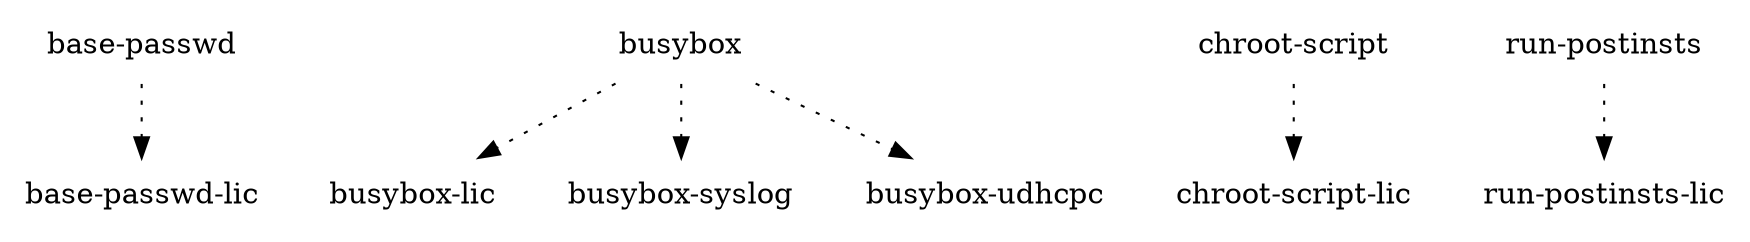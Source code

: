 digraph depends {
    node [shape=plaintext]
"base-passwd" -> "base-passwd-lic" [style=dotted];
"busybox" -> "busybox-lic" [style=dotted];
"busybox" -> "busybox-syslog" [style=dotted];
"busybox" -> "busybox-udhcpc" [style=dotted];
"chroot-script" -> "chroot-script-lic" [style=dotted];
"run-postinsts" -> "run-postinsts-lic" [style=dotted];
}
